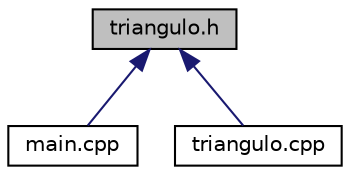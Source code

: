 digraph "triangulo.h"
{
  edge [fontname="Helvetica",fontsize="10",labelfontname="Helvetica",labelfontsize="10"];
  node [fontname="Helvetica",fontsize="10",shape=record];
  Node1 [label="triangulo.h",height=0.2,width=0.4,color="black", fillcolor="grey75", style="filled", fontcolor="black"];
  Node1 -> Node2 [dir="back",color="midnightblue",fontsize="10",style="solid"];
  Node2 [label="main.cpp",height=0.2,width=0.4,color="black", fillcolor="white", style="filled",URL="$main_8cpp.html",tooltip="Main del proyecto. "];
  Node1 -> Node3 [dir="back",color="midnightblue",fontsize="10",style="solid"];
  Node3 [label="triangulo.cpp",height=0.2,width=0.4,color="black", fillcolor="white", style="filled",URL="$triangulo_8cpp.html",tooltip="Implementacion de la clase derivada Triangulo. "];
}
